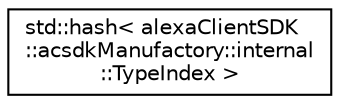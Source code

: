 digraph "Graphical Class Hierarchy"
{
 // LATEX_PDF_SIZE
  edge [fontname="Helvetica",fontsize="10",labelfontname="Helvetica",labelfontsize="10"];
  node [fontname="Helvetica",fontsize="10",shape=record];
  rankdir="LR";
  Node0 [label="std::hash\< alexaClientSDK\l::acsdkManufactory::internal\l::TypeIndex \>",height=0.2,width=0.4,color="black", fillcolor="white", style="filled",URL="$structstd_1_1hash_3_01alexa_client_s_d_k_1_1acsdk_manufactory_1_1internal_1_1_type_index_01_4.html",tooltip=" "];
}
